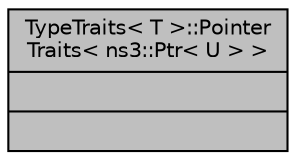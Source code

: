 digraph "TypeTraits&lt; T &gt;::PointerTraits&lt; ns3::Ptr&lt; U &gt; &gt;"
{
  edge [fontname="Helvetica",fontsize="10",labelfontname="Helvetica",labelfontsize="10"];
  node [fontname="Helvetica",fontsize="10",shape=record];
  Node1 [label="{TypeTraits\< T \>::Pointer\lTraits\< ns3::Ptr\< U \> \>\n||}",height=0.2,width=0.4,color="black", fillcolor="grey75", style="filled", fontcolor="black"];
}

